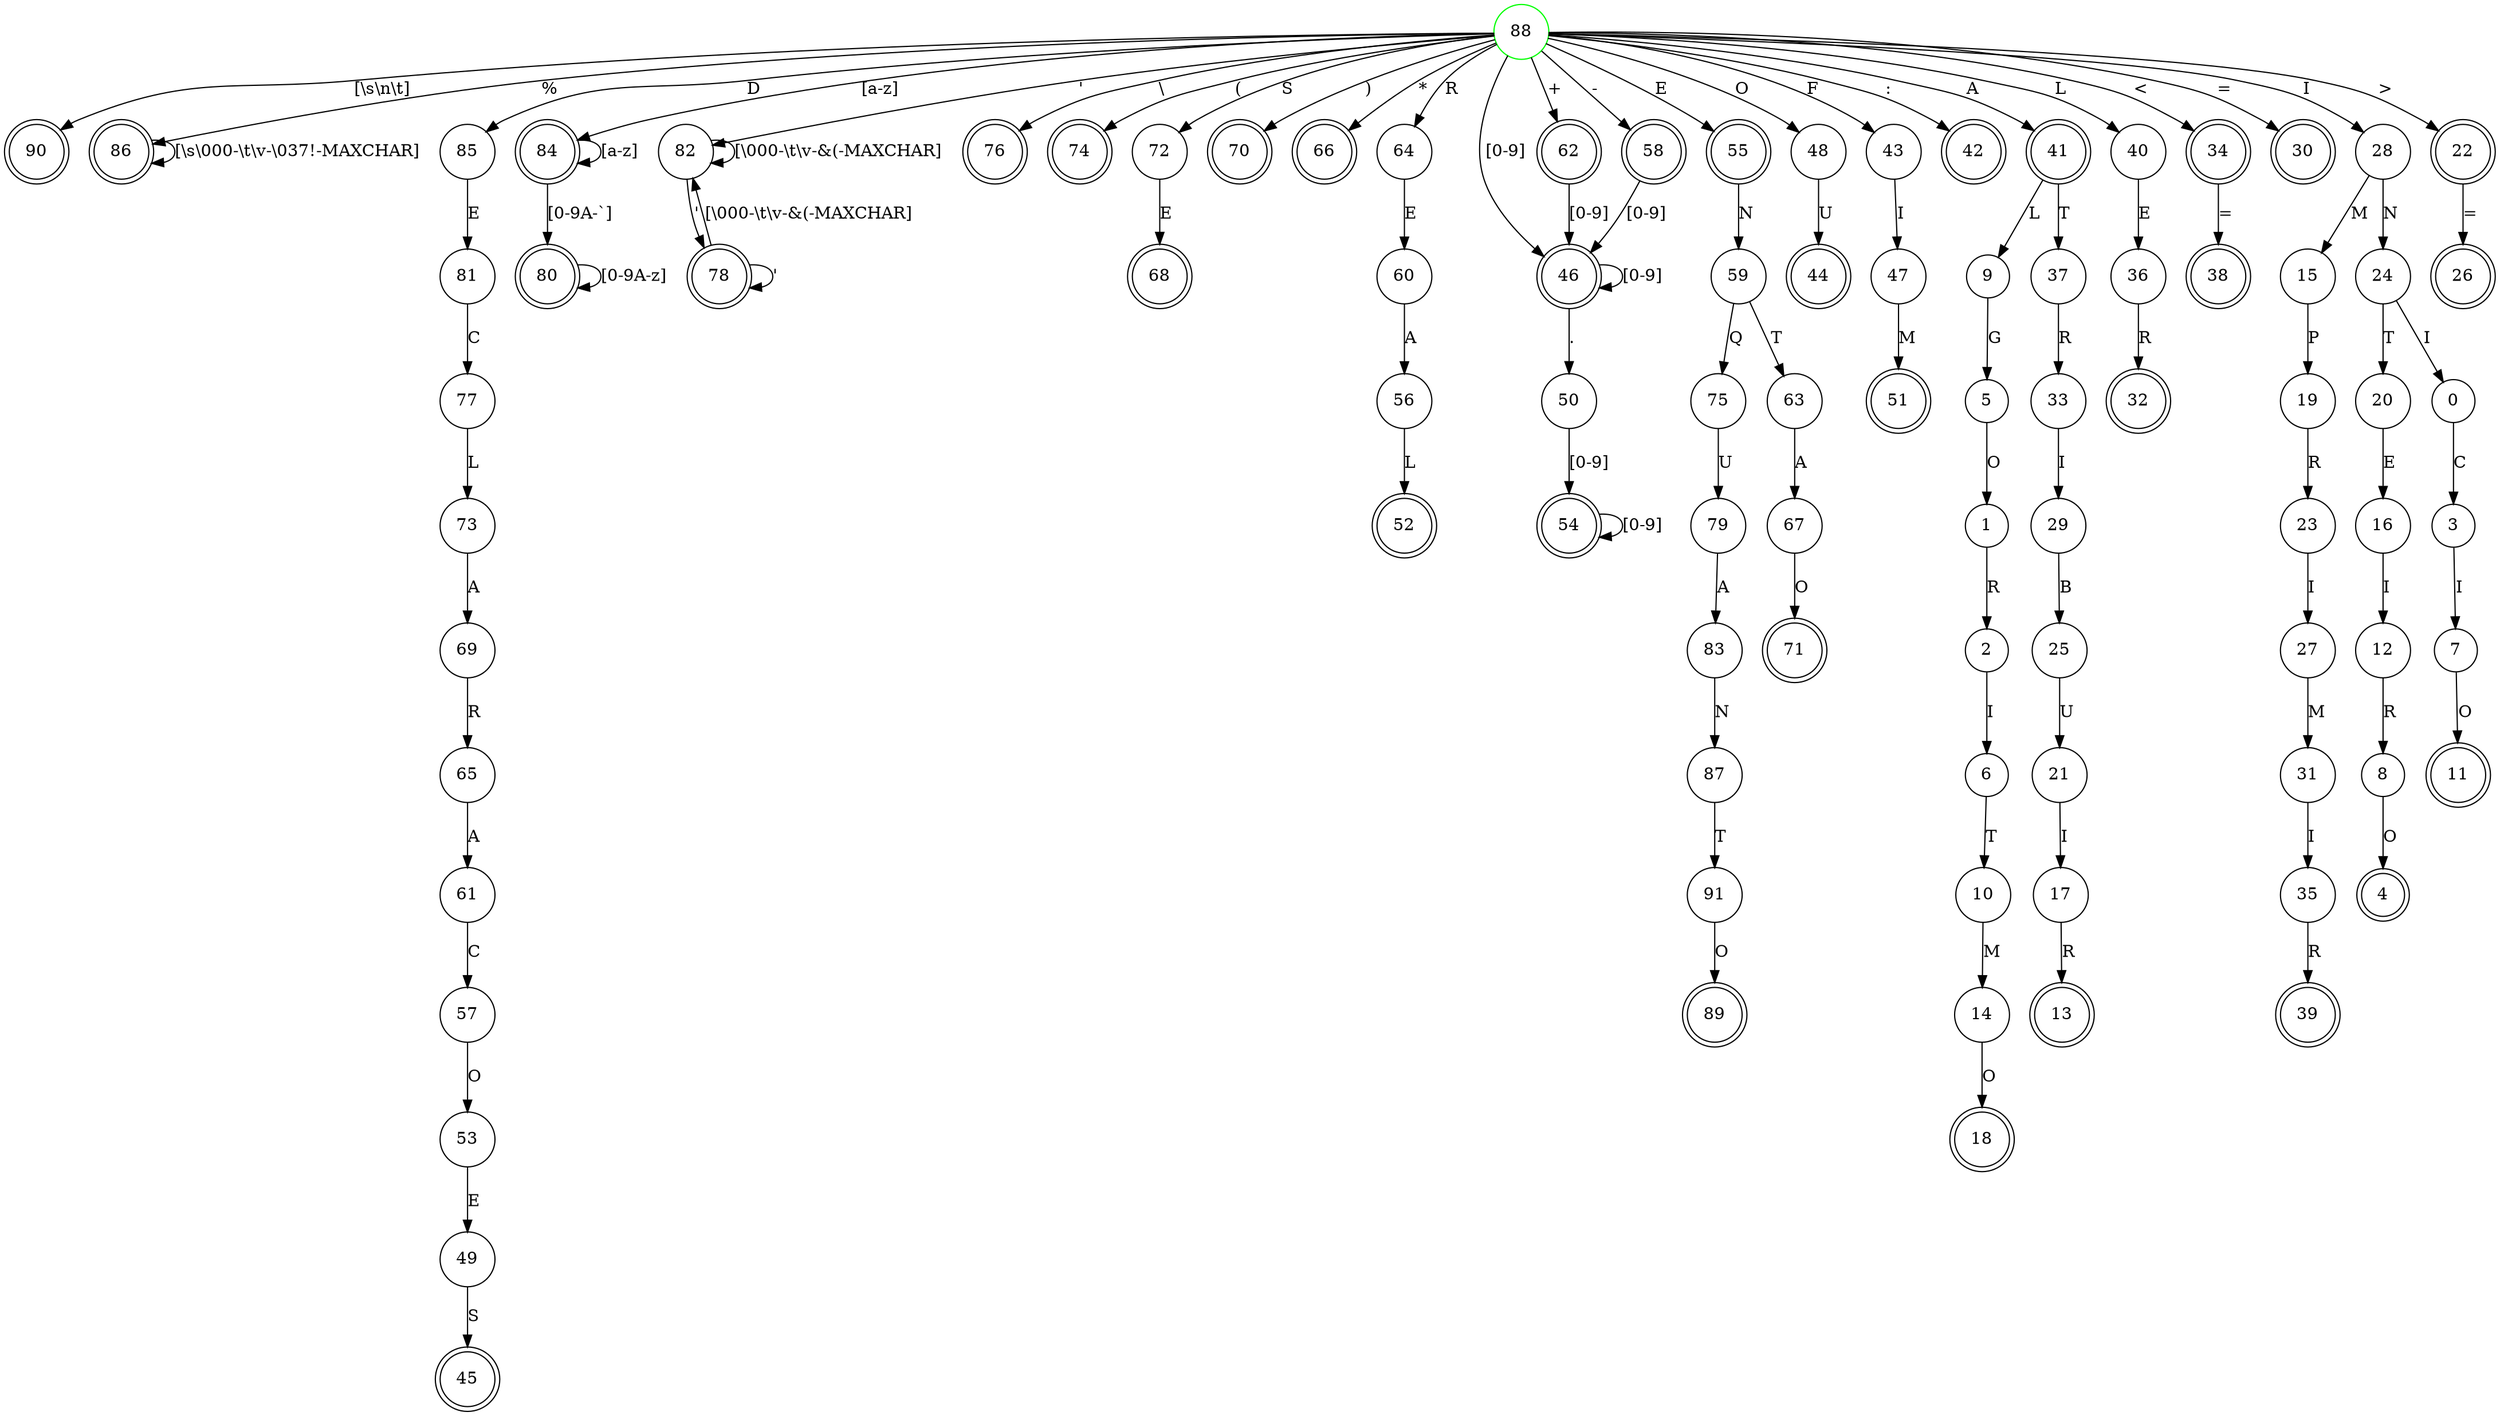 digraph DFA {
  91 [shape=circle];
  90 [shape=doublecircle];
  89 [shape=doublecircle];
  88 [shape=circle color=green];
  87 [shape=circle];
  86 [shape=doublecircle];
  85 [shape=circle];
  84 [shape=doublecircle];
  83 [shape=circle];
  82 [shape=circle];
  81 [shape=circle];
  80 [shape=doublecircle];
  79 [shape=circle];
  78 [shape=doublecircle];
  77 [shape=circle];
  76 [shape=doublecircle];
  75 [shape=circle];
  74 [shape=doublecircle];
  73 [shape=circle];
  72 [shape=circle];
  71 [shape=doublecircle];
  70 [shape=doublecircle];
  69 [shape=circle];
  68 [shape=doublecircle];
  67 [shape=circle];
  66 [shape=doublecircle];
  65 [shape=circle];
  64 [shape=circle];
  63 [shape=circle];
  62 [shape=doublecircle];
  61 [shape=circle];
  60 [shape=circle];
  59 [shape=circle];
  58 [shape=doublecircle];
  57 [shape=circle];
  56 [shape=circle];
  55 [shape=doublecircle];
  54 [shape=doublecircle];
  53 [shape=circle];
  52 [shape=doublecircle];
  51 [shape=doublecircle];
  50 [shape=circle];
  49 [shape=circle];
  48 [shape=circle];
  47 [shape=circle];
  46 [shape=doublecircle];
  45 [shape=doublecircle];
  44 [shape=doublecircle];
  43 [shape=circle];
  42 [shape=doublecircle];
  41 [shape=doublecircle];
  40 [shape=circle];
  39 [shape=doublecircle];
  38 [shape=doublecircle];
  37 [shape=circle];
  36 [shape=circle];
  35 [shape=circle];
  34 [shape=doublecircle];
  33 [shape=circle];
  32 [shape=doublecircle];
  31 [shape=circle];
  30 [shape=doublecircle];
  29 [shape=circle];
  28 [shape=circle];
  27 [shape=circle];
  26 [shape=doublecircle];
  25 [shape=circle];
  24 [shape=circle];
  23 [shape=circle];
  22 [shape=doublecircle];
  21 [shape=circle];
  20 [shape=circle];
  19 [shape=circle];
  18 [shape=doublecircle];
  17 [shape=circle];
  16 [shape=circle];
  15 [shape=circle];
  14 [shape=circle];
  13 [shape=doublecircle];
  12 [shape=circle];
  11 [shape=doublecircle];
  10 [shape=circle];
  9 [shape=circle];
  8 [shape=circle];
  7 [shape=circle];
  6 [shape=circle];
  5 [shape=circle];
  4 [shape=doublecircle];
  3 [shape=circle];
  2 [shape=circle];
  1 [shape=circle];
  0 [shape=circle];

  91 -> 89 [label="O"];
  88 -> 22 [label=">"];
  88 -> 28 [label="I"];
  88 -> 30 [label="="];
  88 -> 34 [label="<"];
  88 -> 40 [label="L"];
  88 -> 41 [label="A"];
  88 -> 42 [label=":"];
  88 -> 43 [label="F"];
  88 -> 46 [label="[0-9]"];
  88 -> 48 [label="O"];
  88 -> 55 [label="E"];
  88 -> 58 [label="\-"];
  88 -> 62 [label="+"];
  88 -> 64 [label="R"];
  88 -> 66 [label="*"];
  88 -> 70 [label=")"];
  88 -> 72 [label="S"];
  88 -> 74 [label="("];
  88 -> 76 [label="\\"];
  88 -> 82 [label="'"];
  88 -> 84 [label="[a-z]"];
  88 -> 85 [label="D"];
  88 -> 86 [label="%"];
  88 -> 90 [label="[\\s\\n\\t]"];
  87 -> 91 [label="T"];
  86 -> 86 [label="[\\s\\000-\\t\\v-\\037!-MAXCHAR]"];
  85 -> 81 [label="E"];
  84 -> 80 [label="[0-9A-`]"];
  84 -> 84 [label="[a-z]"];
  83 -> 87 [label="N"];
  82 -> 78 [label="'"];
  82 -> 82 [label="[\\000-\\t\\v-&(-MAXCHAR]"];
  81 -> 77 [label="C"];
  80 -> 80 [label="[0-9A-z]"];
  79 -> 83 [label="A"];
  78 -> 78 [label="'"];
  78 -> 82 [label="[\\000-\\t\\v-&(-MAXCHAR]"];
  77 -> 73 [label="L"];
  75 -> 79 [label="U"];
  73 -> 69 [label="A"];
  72 -> 68 [label="E"];
  69 -> 65 [label="R"];
  67 -> 71 [label="O"];
  65 -> 61 [label="A"];
  64 -> 60 [label="E"];
  63 -> 67 [label="A"];
  62 -> 46 [label="[0-9]"];
  61 -> 57 [label="C"];
  60 -> 56 [label="A"];
  59 -> 63 [label="T"];
  59 -> 75 [label="Q"];
  58 -> 46 [label="[0-9]"];
  57 -> 53 [label="O"];
  56 -> 52 [label="L"];
  55 -> 59 [label="N"];
  54 -> 54 [label="[0-9]"];
  53 -> 49 [label="E"];
  50 -> 54 [label="[0-9]"];
  49 -> 45 [label="S"];
  48 -> 44 [label="U"];
  47 -> 51 [label="M"];
  46 -> 46 [label="[0-9]"];
  46 -> 50 [label="\."];
  43 -> 47 [label="I"];
  41 -> 9 [label="L"];
  41 -> 37 [label="T"];
  40 -> 36 [label="E"];
  37 -> 33 [label="R"];
  36 -> 32 [label="R"];
  35 -> 39 [label="R"];
  34 -> 38 [label="="];
  33 -> 29 [label="I"];
  31 -> 35 [label="I"];
  29 -> 25 [label="B"];
  28 -> 15 [label="M"];
  28 -> 24 [label="N"];
  27 -> 31 [label="M"];
  25 -> 21 [label="U"];
  24 -> 0 [label="I"];
  24 -> 20 [label="T"];
  23 -> 27 [label="I"];
  22 -> 26 [label="="];
  21 -> 17 [label="I"];
  20 -> 16 [label="E"];
  19 -> 23 [label="R"];
  17 -> 13 [label="R"];
  16 -> 12 [label="I"];
  15 -> 19 [label="P"];
  14 -> 18 [label="O"];
  12 -> 8 [label="R"];
  10 -> 14 [label="M"];
  9 -> 5 [label="G"];
  8 -> 4 [label="O"];
  7 -> 11 [label="O"];
  6 -> 10 [label="T"];
  5 -> 1 [label="O"];
  3 -> 7 [label="I"];
  2 -> 6 [label="I"];
  1 -> 2 [label="R"];
  0 -> 3 [label="C"];
}

